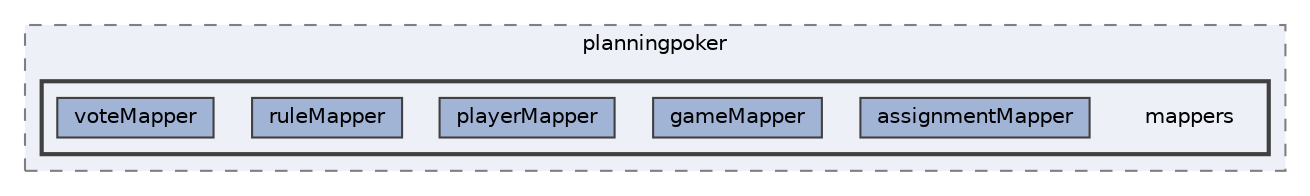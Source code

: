 digraph "src/main/java/com/master1/planningpoker/mappers"
{
 // LATEX_PDF_SIZE
  bgcolor="transparent";
  edge [fontname=Helvetica,fontsize=10,labelfontname=Helvetica,labelfontsize=10];
  node [fontname=Helvetica,fontsize=10,shape=box,height=0.2,width=0.4];
  compound=true
  subgraph clusterdir_a1e3ae3d568df64c5fd4b494d6ae4765 {
    graph [ bgcolor="#edf0f7", pencolor="grey50", label="planningpoker", fontname=Helvetica,fontsize=10 style="filled,dashed", URL="dir_a1e3ae3d568df64c5fd4b494d6ae4765.html",tooltip=""]
  subgraph clusterdir_eb008b921d41db6d99ea160abc18f949 {
    graph [ bgcolor="#edf0f7", pencolor="grey25", label="", fontname=Helvetica,fontsize=10 style="filled,bold", URL="dir_eb008b921d41db6d99ea160abc18f949.html",tooltip=""]
    dir_eb008b921d41db6d99ea160abc18f949 [shape=plaintext, label="mappers"];
  dir_50f4f0bd132c576d012108da69551490 [label="assignmentMapper", fillcolor="#a2b4d6", color="grey25", style="filled", URL="dir_50f4f0bd132c576d012108da69551490.html",tooltip=""];
  dir_f3e04b2f0793394aee5ec70c55adda40 [label="gameMapper", fillcolor="#a2b4d6", color="grey25", style="filled", URL="dir_f3e04b2f0793394aee5ec70c55adda40.html",tooltip=""];
  dir_3f748e2ff06916b207844d0bb64d7f2e [label="playerMapper", fillcolor="#a2b4d6", color="grey25", style="filled", URL="dir_3f748e2ff06916b207844d0bb64d7f2e.html",tooltip=""];
  dir_436447b8c8b6b2b74c57f7e5b03fe9ba [label="ruleMapper", fillcolor="#a2b4d6", color="grey25", style="filled", URL="dir_436447b8c8b6b2b74c57f7e5b03fe9ba.html",tooltip=""];
  dir_14b737a6fdece6d22415d7e9541b1f6d [label="voteMapper", fillcolor="#a2b4d6", color="grey25", style="filled", URL="dir_14b737a6fdece6d22415d7e9541b1f6d.html",tooltip=""];
  }
  }
}
